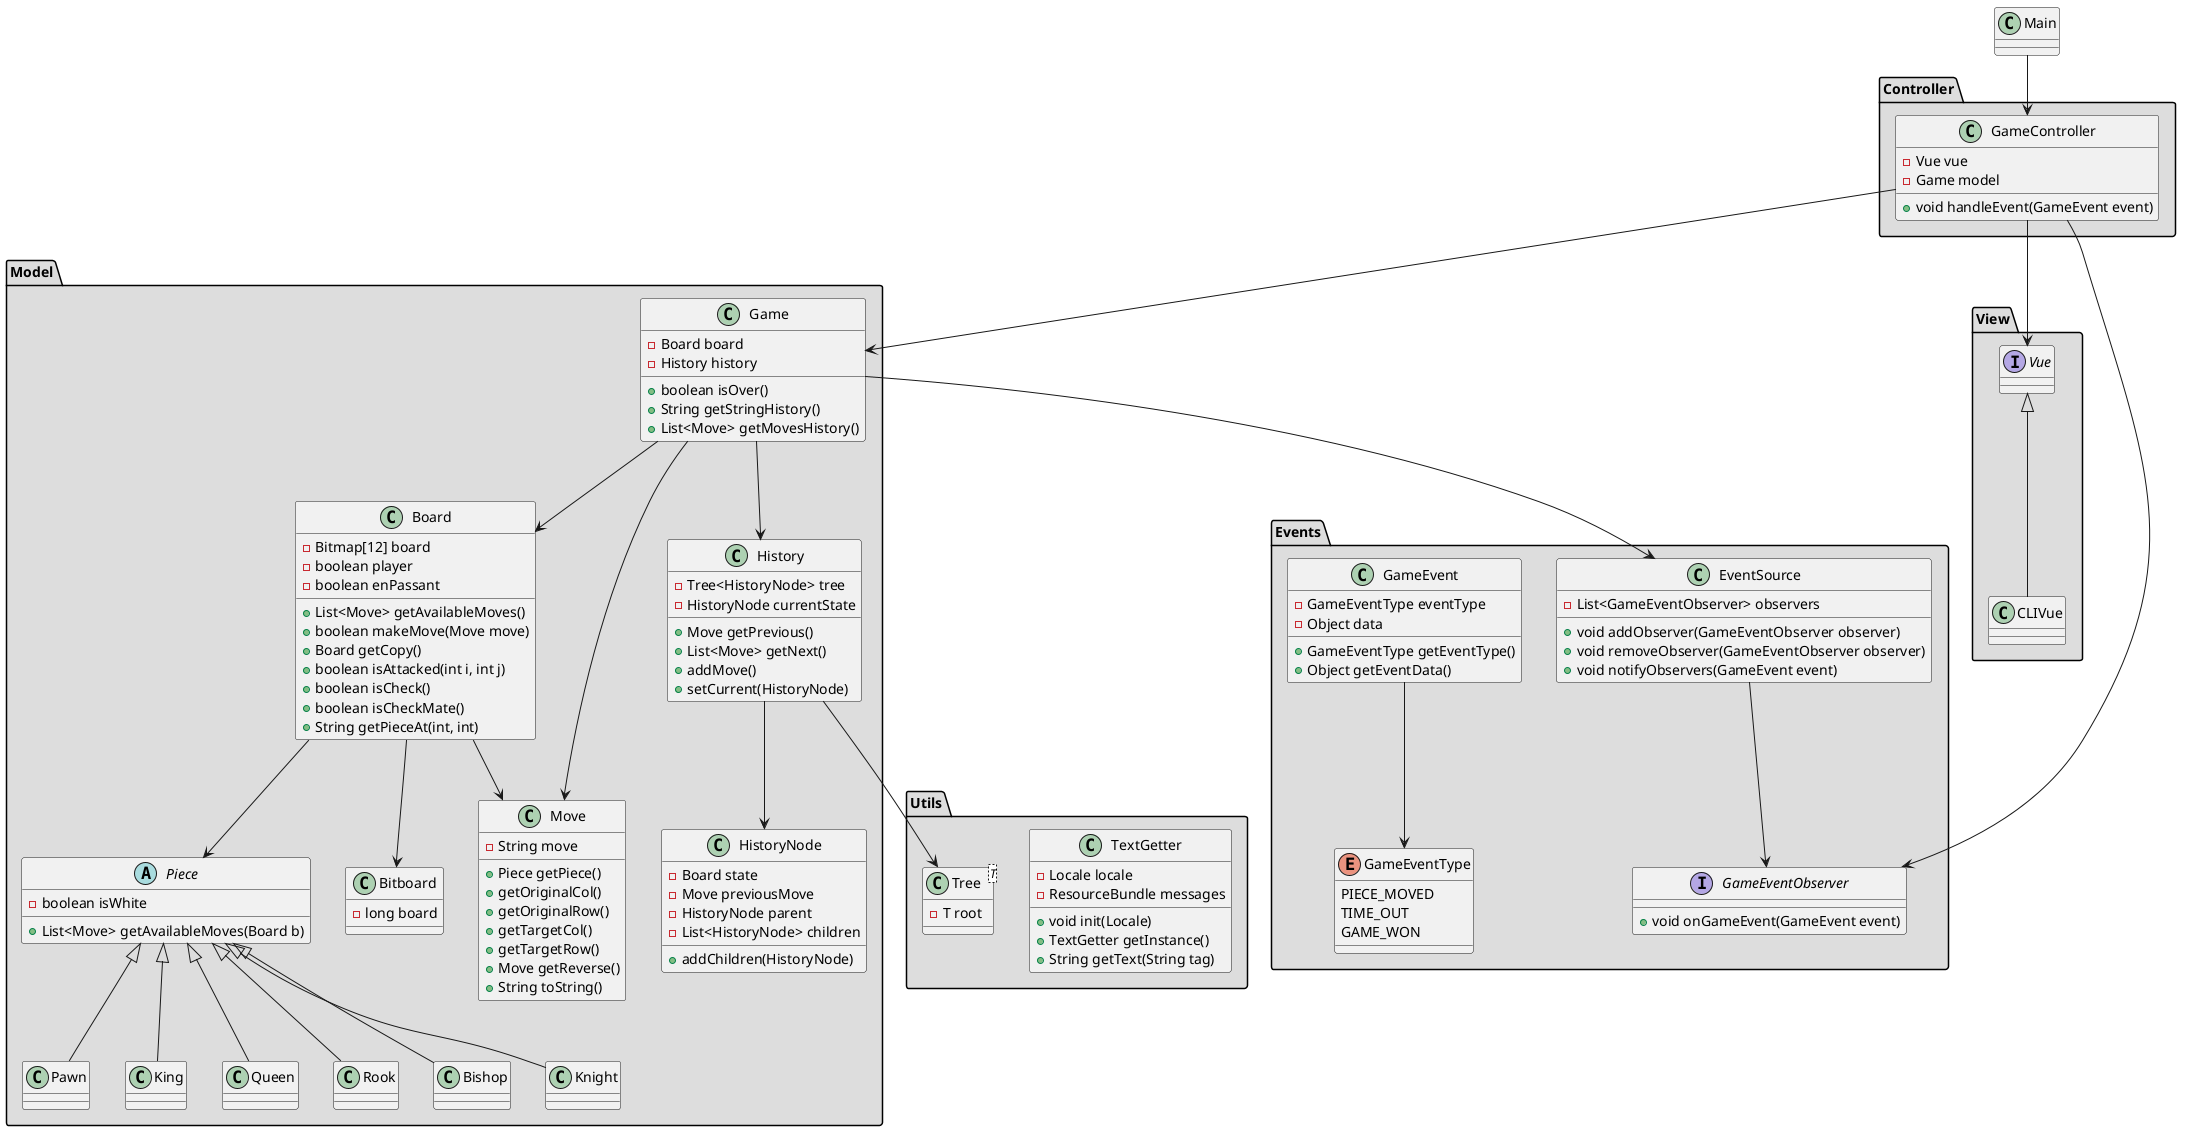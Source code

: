@startuml
top to bottom direction

package "Model" #DDDDDD{
    class Game {
        - Board board
        - History history
        + boolean isOver()
        + String getStringHistory()
        + List<Move> getMovesHistory()
    }

    class History {
        - Tree<HistoryNode> tree
        - HistoryNode currentState
        + Move getPrevious()
        + List<Move> getNext()
        + addMove()
        + setCurrent(HistoryNode)
    }

    class HistoryNode {
        - Board state
        - Move previousMove
        - HistoryNode parent 
        - List<HistoryNode> children
        + addChildren(HistoryNode)
    }

    class Board {
        - Bitmap[12] board
        - boolean player
        - boolean enPassant
        + List<Move> getAvailableMoves()
        + boolean makeMove(Move move)
        + Board getCopy()
        + boolean isAttacked(int i, int j)
        + boolean isCheck()
        + boolean isCheckMate()
        + String getPieceAt(int, int)
    }

    class Bitboard {
        - long board
    }

    class Move {
        - String move
        + Piece getPiece()
        + getOriginalCol()
        + getOriginalRow()
        + getTargetCol()
        + getTargetRow()
        + Move getReverse()
        + String toString()
    }

    abstract Piece {
        + List<Move> getAvailableMoves(Board b)
        - boolean isWhite
    } 

    class Pawn {}
    class King {}
    class Queen {}
    class Rook {}
    class Bishop {}
    class Knight {}
}

package "View" #DDDDDD{
    interface Vue
    class CLIVue
}

package "Controller" #DDDDDD{
    class GameController {
        - Vue vue
        - Game model
        + void handleEvent(GameEvent event)
    }
}

package "Events" #DDDDDD{
    class EventSource {
        - List<GameEventObserver> observers
        + void addObserver(GameEventObserver observer)
        + void removeObserver(GameEventObserver observer)
        + void notifyObservers(GameEvent event)
    }

    class GameEvent {
        - GameEventType eventType
        - Object data
        + GameEventType getEventType()
        + Object getEventData()
    }

    interface GameEventObserver {
        + void onGameEvent(GameEvent event)
    }

    enum GameEventType {
        PIECE_MOVED
        TIME_OUT
        GAME_WON
    }
}

package "Utils" #DDDDDD{
    class TextGetter {
        - Locale locale
        - ResourceBundle messages
        + void init(Locale)
        + TextGetter getInstance()
        + String getText(String tag)
    }

    class Tree<T> {
        - T root
    }
}

Main --> GameController
Game --> Board
Game --> Move
Game --> EventSource
Game --> History
Board --> Move
Board --> Piece
Board --> Bitboard
GameController --> Vue
GameController --> Game
GameController --> GameEventObserver
EventSource --> GameEventObserver
GameEvent --> GameEventType
History --> Tree
History --> HistoryNode
Vue <|-- CLIVue

Piece <|-- Pawn
Piece <|-- King
Piece <|-- Queen
Piece <|-- Rook
Piece <|-- Bishop
Piece <|-- Knight

@enduml

